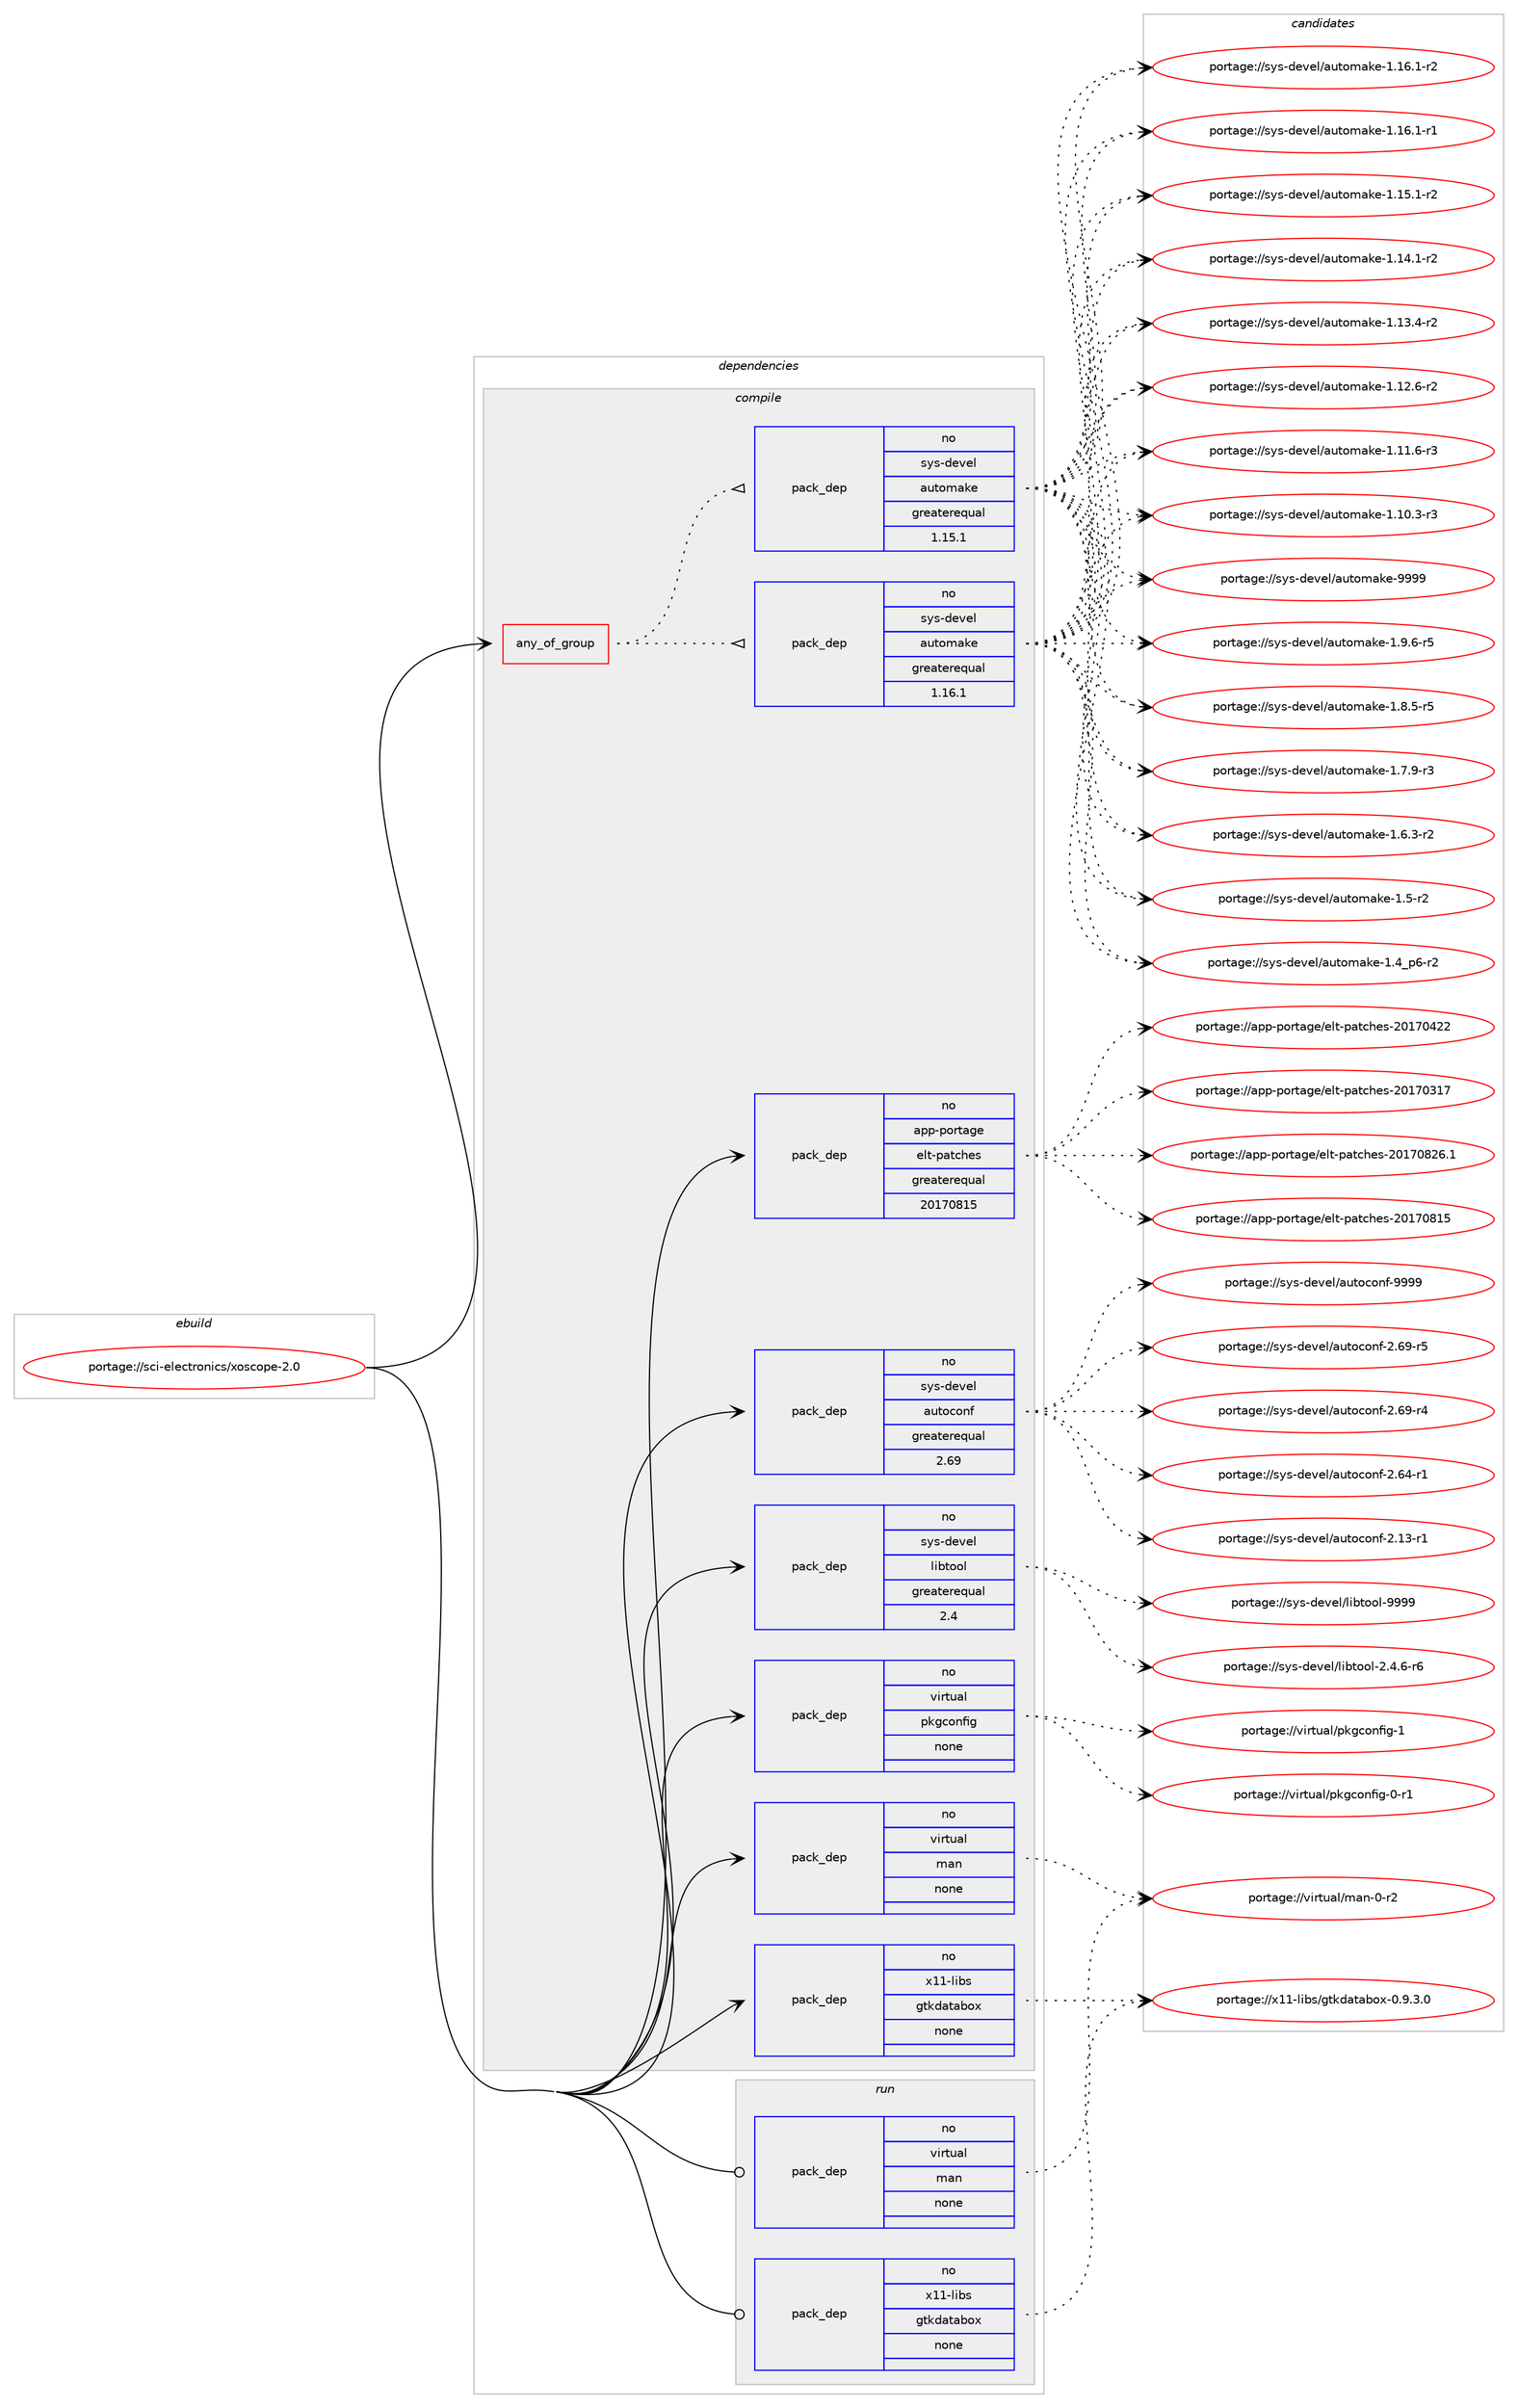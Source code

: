 digraph prolog {

# *************
# Graph options
# *************

newrank=true;
concentrate=true;
compound=true;
graph [rankdir=LR,fontname=Helvetica,fontsize=10,ranksep=1.5];#, ranksep=2.5, nodesep=0.2];
edge  [arrowhead=vee];
node  [fontname=Helvetica,fontsize=10];

# **********
# The ebuild
# **********

subgraph cluster_leftcol {
color=gray;
rank=same;
label=<<i>ebuild</i>>;
id [label="portage://sci-electronics/xoscope-2.0", color=red, width=4, href="../sci-electronics/xoscope-2.0.svg"];
}

# ****************
# The dependencies
# ****************

subgraph cluster_midcol {
color=gray;
label=<<i>dependencies</i>>;
subgraph cluster_compile {
fillcolor="#eeeeee";
style=filled;
label=<<i>compile</i>>;
subgraph any1506 {
dependency93498 [label=<<TABLE BORDER="0" CELLBORDER="1" CELLSPACING="0" CELLPADDING="4"><TR><TD CELLPADDING="10">any_of_group</TD></TR></TABLE>>, shape=none, color=red];subgraph pack72894 {
dependency93499 [label=<<TABLE BORDER="0" CELLBORDER="1" CELLSPACING="0" CELLPADDING="4" WIDTH="220"><TR><TD ROWSPAN="6" CELLPADDING="30">pack_dep</TD></TR><TR><TD WIDTH="110">no</TD></TR><TR><TD>sys-devel</TD></TR><TR><TD>automake</TD></TR><TR><TD>greaterequal</TD></TR><TR><TD>1.16.1</TD></TR></TABLE>>, shape=none, color=blue];
}
dependency93498:e -> dependency93499:w [weight=20,style="dotted",arrowhead="oinv"];
subgraph pack72895 {
dependency93500 [label=<<TABLE BORDER="0" CELLBORDER="1" CELLSPACING="0" CELLPADDING="4" WIDTH="220"><TR><TD ROWSPAN="6" CELLPADDING="30">pack_dep</TD></TR><TR><TD WIDTH="110">no</TD></TR><TR><TD>sys-devel</TD></TR><TR><TD>automake</TD></TR><TR><TD>greaterequal</TD></TR><TR><TD>1.15.1</TD></TR></TABLE>>, shape=none, color=blue];
}
dependency93498:e -> dependency93500:w [weight=20,style="dotted",arrowhead="oinv"];
}
id:e -> dependency93498:w [weight=20,style="solid",arrowhead="vee"];
subgraph pack72896 {
dependency93501 [label=<<TABLE BORDER="0" CELLBORDER="1" CELLSPACING="0" CELLPADDING="4" WIDTH="220"><TR><TD ROWSPAN="6" CELLPADDING="30">pack_dep</TD></TR><TR><TD WIDTH="110">no</TD></TR><TR><TD>app-portage</TD></TR><TR><TD>elt-patches</TD></TR><TR><TD>greaterequal</TD></TR><TR><TD>20170815</TD></TR></TABLE>>, shape=none, color=blue];
}
id:e -> dependency93501:w [weight=20,style="solid",arrowhead="vee"];
subgraph pack72897 {
dependency93502 [label=<<TABLE BORDER="0" CELLBORDER="1" CELLSPACING="0" CELLPADDING="4" WIDTH="220"><TR><TD ROWSPAN="6" CELLPADDING="30">pack_dep</TD></TR><TR><TD WIDTH="110">no</TD></TR><TR><TD>sys-devel</TD></TR><TR><TD>autoconf</TD></TR><TR><TD>greaterequal</TD></TR><TR><TD>2.69</TD></TR></TABLE>>, shape=none, color=blue];
}
id:e -> dependency93502:w [weight=20,style="solid",arrowhead="vee"];
subgraph pack72898 {
dependency93503 [label=<<TABLE BORDER="0" CELLBORDER="1" CELLSPACING="0" CELLPADDING="4" WIDTH="220"><TR><TD ROWSPAN="6" CELLPADDING="30">pack_dep</TD></TR><TR><TD WIDTH="110">no</TD></TR><TR><TD>sys-devel</TD></TR><TR><TD>libtool</TD></TR><TR><TD>greaterequal</TD></TR><TR><TD>2.4</TD></TR></TABLE>>, shape=none, color=blue];
}
id:e -> dependency93503:w [weight=20,style="solid",arrowhead="vee"];
subgraph pack72899 {
dependency93504 [label=<<TABLE BORDER="0" CELLBORDER="1" CELLSPACING="0" CELLPADDING="4" WIDTH="220"><TR><TD ROWSPAN="6" CELLPADDING="30">pack_dep</TD></TR><TR><TD WIDTH="110">no</TD></TR><TR><TD>virtual</TD></TR><TR><TD>man</TD></TR><TR><TD>none</TD></TR><TR><TD></TD></TR></TABLE>>, shape=none, color=blue];
}
id:e -> dependency93504:w [weight=20,style="solid",arrowhead="vee"];
subgraph pack72900 {
dependency93505 [label=<<TABLE BORDER="0" CELLBORDER="1" CELLSPACING="0" CELLPADDING="4" WIDTH="220"><TR><TD ROWSPAN="6" CELLPADDING="30">pack_dep</TD></TR><TR><TD WIDTH="110">no</TD></TR><TR><TD>virtual</TD></TR><TR><TD>pkgconfig</TD></TR><TR><TD>none</TD></TR><TR><TD></TD></TR></TABLE>>, shape=none, color=blue];
}
id:e -> dependency93505:w [weight=20,style="solid",arrowhead="vee"];
subgraph pack72901 {
dependency93506 [label=<<TABLE BORDER="0" CELLBORDER="1" CELLSPACING="0" CELLPADDING="4" WIDTH="220"><TR><TD ROWSPAN="6" CELLPADDING="30">pack_dep</TD></TR><TR><TD WIDTH="110">no</TD></TR><TR><TD>x11-libs</TD></TR><TR><TD>gtkdatabox</TD></TR><TR><TD>none</TD></TR><TR><TD></TD></TR></TABLE>>, shape=none, color=blue];
}
id:e -> dependency93506:w [weight=20,style="solid",arrowhead="vee"];
}
subgraph cluster_compileandrun {
fillcolor="#eeeeee";
style=filled;
label=<<i>compile and run</i>>;
}
subgraph cluster_run {
fillcolor="#eeeeee";
style=filled;
label=<<i>run</i>>;
subgraph pack72902 {
dependency93507 [label=<<TABLE BORDER="0" CELLBORDER="1" CELLSPACING="0" CELLPADDING="4" WIDTH="220"><TR><TD ROWSPAN="6" CELLPADDING="30">pack_dep</TD></TR><TR><TD WIDTH="110">no</TD></TR><TR><TD>virtual</TD></TR><TR><TD>man</TD></TR><TR><TD>none</TD></TR><TR><TD></TD></TR></TABLE>>, shape=none, color=blue];
}
id:e -> dependency93507:w [weight=20,style="solid",arrowhead="odot"];
subgraph pack72903 {
dependency93508 [label=<<TABLE BORDER="0" CELLBORDER="1" CELLSPACING="0" CELLPADDING="4" WIDTH="220"><TR><TD ROWSPAN="6" CELLPADDING="30">pack_dep</TD></TR><TR><TD WIDTH="110">no</TD></TR><TR><TD>x11-libs</TD></TR><TR><TD>gtkdatabox</TD></TR><TR><TD>none</TD></TR><TR><TD></TD></TR></TABLE>>, shape=none, color=blue];
}
id:e -> dependency93508:w [weight=20,style="solid",arrowhead="odot"];
}
}

# **************
# The candidates
# **************

subgraph cluster_choices {
rank=same;
color=gray;
label=<<i>candidates</i>>;

subgraph choice72894 {
color=black;
nodesep=1;
choice115121115451001011181011084797117116111109971071014557575757 [label="portage://sys-devel/automake-9999", color=red, width=4,href="../sys-devel/automake-9999.svg"];
choice115121115451001011181011084797117116111109971071014549465746544511453 [label="portage://sys-devel/automake-1.9.6-r5", color=red, width=4,href="../sys-devel/automake-1.9.6-r5.svg"];
choice115121115451001011181011084797117116111109971071014549465646534511453 [label="portage://sys-devel/automake-1.8.5-r5", color=red, width=4,href="../sys-devel/automake-1.8.5-r5.svg"];
choice115121115451001011181011084797117116111109971071014549465546574511451 [label="portage://sys-devel/automake-1.7.9-r3", color=red, width=4,href="../sys-devel/automake-1.7.9-r3.svg"];
choice115121115451001011181011084797117116111109971071014549465446514511450 [label="portage://sys-devel/automake-1.6.3-r2", color=red, width=4,href="../sys-devel/automake-1.6.3-r2.svg"];
choice11512111545100101118101108479711711611110997107101454946534511450 [label="portage://sys-devel/automake-1.5-r2", color=red, width=4,href="../sys-devel/automake-1.5-r2.svg"];
choice115121115451001011181011084797117116111109971071014549465295112544511450 [label="portage://sys-devel/automake-1.4_p6-r2", color=red, width=4,href="../sys-devel/automake-1.4_p6-r2.svg"];
choice11512111545100101118101108479711711611110997107101454946495446494511450 [label="portage://sys-devel/automake-1.16.1-r2", color=red, width=4,href="../sys-devel/automake-1.16.1-r2.svg"];
choice11512111545100101118101108479711711611110997107101454946495446494511449 [label="portage://sys-devel/automake-1.16.1-r1", color=red, width=4,href="../sys-devel/automake-1.16.1-r1.svg"];
choice11512111545100101118101108479711711611110997107101454946495346494511450 [label="portage://sys-devel/automake-1.15.1-r2", color=red, width=4,href="../sys-devel/automake-1.15.1-r2.svg"];
choice11512111545100101118101108479711711611110997107101454946495246494511450 [label="portage://sys-devel/automake-1.14.1-r2", color=red, width=4,href="../sys-devel/automake-1.14.1-r2.svg"];
choice11512111545100101118101108479711711611110997107101454946495146524511450 [label="portage://sys-devel/automake-1.13.4-r2", color=red, width=4,href="../sys-devel/automake-1.13.4-r2.svg"];
choice11512111545100101118101108479711711611110997107101454946495046544511450 [label="portage://sys-devel/automake-1.12.6-r2", color=red, width=4,href="../sys-devel/automake-1.12.6-r2.svg"];
choice11512111545100101118101108479711711611110997107101454946494946544511451 [label="portage://sys-devel/automake-1.11.6-r3", color=red, width=4,href="../sys-devel/automake-1.11.6-r3.svg"];
choice11512111545100101118101108479711711611110997107101454946494846514511451 [label="portage://sys-devel/automake-1.10.3-r3", color=red, width=4,href="../sys-devel/automake-1.10.3-r3.svg"];
dependency93499:e -> choice115121115451001011181011084797117116111109971071014557575757:w [style=dotted,weight="100"];
dependency93499:e -> choice115121115451001011181011084797117116111109971071014549465746544511453:w [style=dotted,weight="100"];
dependency93499:e -> choice115121115451001011181011084797117116111109971071014549465646534511453:w [style=dotted,weight="100"];
dependency93499:e -> choice115121115451001011181011084797117116111109971071014549465546574511451:w [style=dotted,weight="100"];
dependency93499:e -> choice115121115451001011181011084797117116111109971071014549465446514511450:w [style=dotted,weight="100"];
dependency93499:e -> choice11512111545100101118101108479711711611110997107101454946534511450:w [style=dotted,weight="100"];
dependency93499:e -> choice115121115451001011181011084797117116111109971071014549465295112544511450:w [style=dotted,weight="100"];
dependency93499:e -> choice11512111545100101118101108479711711611110997107101454946495446494511450:w [style=dotted,weight="100"];
dependency93499:e -> choice11512111545100101118101108479711711611110997107101454946495446494511449:w [style=dotted,weight="100"];
dependency93499:e -> choice11512111545100101118101108479711711611110997107101454946495346494511450:w [style=dotted,weight="100"];
dependency93499:e -> choice11512111545100101118101108479711711611110997107101454946495246494511450:w [style=dotted,weight="100"];
dependency93499:e -> choice11512111545100101118101108479711711611110997107101454946495146524511450:w [style=dotted,weight="100"];
dependency93499:e -> choice11512111545100101118101108479711711611110997107101454946495046544511450:w [style=dotted,weight="100"];
dependency93499:e -> choice11512111545100101118101108479711711611110997107101454946494946544511451:w [style=dotted,weight="100"];
dependency93499:e -> choice11512111545100101118101108479711711611110997107101454946494846514511451:w [style=dotted,weight="100"];
}
subgraph choice72895 {
color=black;
nodesep=1;
choice115121115451001011181011084797117116111109971071014557575757 [label="portage://sys-devel/automake-9999", color=red, width=4,href="../sys-devel/automake-9999.svg"];
choice115121115451001011181011084797117116111109971071014549465746544511453 [label="portage://sys-devel/automake-1.9.6-r5", color=red, width=4,href="../sys-devel/automake-1.9.6-r5.svg"];
choice115121115451001011181011084797117116111109971071014549465646534511453 [label="portage://sys-devel/automake-1.8.5-r5", color=red, width=4,href="../sys-devel/automake-1.8.5-r5.svg"];
choice115121115451001011181011084797117116111109971071014549465546574511451 [label="portage://sys-devel/automake-1.7.9-r3", color=red, width=4,href="../sys-devel/automake-1.7.9-r3.svg"];
choice115121115451001011181011084797117116111109971071014549465446514511450 [label="portage://sys-devel/automake-1.6.3-r2", color=red, width=4,href="../sys-devel/automake-1.6.3-r2.svg"];
choice11512111545100101118101108479711711611110997107101454946534511450 [label="portage://sys-devel/automake-1.5-r2", color=red, width=4,href="../sys-devel/automake-1.5-r2.svg"];
choice115121115451001011181011084797117116111109971071014549465295112544511450 [label="portage://sys-devel/automake-1.4_p6-r2", color=red, width=4,href="../sys-devel/automake-1.4_p6-r2.svg"];
choice11512111545100101118101108479711711611110997107101454946495446494511450 [label="portage://sys-devel/automake-1.16.1-r2", color=red, width=4,href="../sys-devel/automake-1.16.1-r2.svg"];
choice11512111545100101118101108479711711611110997107101454946495446494511449 [label="portage://sys-devel/automake-1.16.1-r1", color=red, width=4,href="../sys-devel/automake-1.16.1-r1.svg"];
choice11512111545100101118101108479711711611110997107101454946495346494511450 [label="portage://sys-devel/automake-1.15.1-r2", color=red, width=4,href="../sys-devel/automake-1.15.1-r2.svg"];
choice11512111545100101118101108479711711611110997107101454946495246494511450 [label="portage://sys-devel/automake-1.14.1-r2", color=red, width=4,href="../sys-devel/automake-1.14.1-r2.svg"];
choice11512111545100101118101108479711711611110997107101454946495146524511450 [label="portage://sys-devel/automake-1.13.4-r2", color=red, width=4,href="../sys-devel/automake-1.13.4-r2.svg"];
choice11512111545100101118101108479711711611110997107101454946495046544511450 [label="portage://sys-devel/automake-1.12.6-r2", color=red, width=4,href="../sys-devel/automake-1.12.6-r2.svg"];
choice11512111545100101118101108479711711611110997107101454946494946544511451 [label="portage://sys-devel/automake-1.11.6-r3", color=red, width=4,href="../sys-devel/automake-1.11.6-r3.svg"];
choice11512111545100101118101108479711711611110997107101454946494846514511451 [label="portage://sys-devel/automake-1.10.3-r3", color=red, width=4,href="../sys-devel/automake-1.10.3-r3.svg"];
dependency93500:e -> choice115121115451001011181011084797117116111109971071014557575757:w [style=dotted,weight="100"];
dependency93500:e -> choice115121115451001011181011084797117116111109971071014549465746544511453:w [style=dotted,weight="100"];
dependency93500:e -> choice115121115451001011181011084797117116111109971071014549465646534511453:w [style=dotted,weight="100"];
dependency93500:e -> choice115121115451001011181011084797117116111109971071014549465546574511451:w [style=dotted,weight="100"];
dependency93500:e -> choice115121115451001011181011084797117116111109971071014549465446514511450:w [style=dotted,weight="100"];
dependency93500:e -> choice11512111545100101118101108479711711611110997107101454946534511450:w [style=dotted,weight="100"];
dependency93500:e -> choice115121115451001011181011084797117116111109971071014549465295112544511450:w [style=dotted,weight="100"];
dependency93500:e -> choice11512111545100101118101108479711711611110997107101454946495446494511450:w [style=dotted,weight="100"];
dependency93500:e -> choice11512111545100101118101108479711711611110997107101454946495446494511449:w [style=dotted,weight="100"];
dependency93500:e -> choice11512111545100101118101108479711711611110997107101454946495346494511450:w [style=dotted,weight="100"];
dependency93500:e -> choice11512111545100101118101108479711711611110997107101454946495246494511450:w [style=dotted,weight="100"];
dependency93500:e -> choice11512111545100101118101108479711711611110997107101454946495146524511450:w [style=dotted,weight="100"];
dependency93500:e -> choice11512111545100101118101108479711711611110997107101454946495046544511450:w [style=dotted,weight="100"];
dependency93500:e -> choice11512111545100101118101108479711711611110997107101454946494946544511451:w [style=dotted,weight="100"];
dependency93500:e -> choice11512111545100101118101108479711711611110997107101454946494846514511451:w [style=dotted,weight="100"];
}
subgraph choice72896 {
color=black;
nodesep=1;
choice971121124511211111411697103101471011081164511297116991041011154550484955485650544649 [label="portage://app-portage/elt-patches-20170826.1", color=red, width=4,href="../app-portage/elt-patches-20170826.1.svg"];
choice97112112451121111141169710310147101108116451129711699104101115455048495548564953 [label="portage://app-portage/elt-patches-20170815", color=red, width=4,href="../app-portage/elt-patches-20170815.svg"];
choice97112112451121111141169710310147101108116451129711699104101115455048495548525050 [label="portage://app-portage/elt-patches-20170422", color=red, width=4,href="../app-portage/elt-patches-20170422.svg"];
choice97112112451121111141169710310147101108116451129711699104101115455048495548514955 [label="portage://app-portage/elt-patches-20170317", color=red, width=4,href="../app-portage/elt-patches-20170317.svg"];
dependency93501:e -> choice971121124511211111411697103101471011081164511297116991041011154550484955485650544649:w [style=dotted,weight="100"];
dependency93501:e -> choice97112112451121111141169710310147101108116451129711699104101115455048495548564953:w [style=dotted,weight="100"];
dependency93501:e -> choice97112112451121111141169710310147101108116451129711699104101115455048495548525050:w [style=dotted,weight="100"];
dependency93501:e -> choice97112112451121111141169710310147101108116451129711699104101115455048495548514955:w [style=dotted,weight="100"];
}
subgraph choice72897 {
color=black;
nodesep=1;
choice115121115451001011181011084797117116111991111101024557575757 [label="portage://sys-devel/autoconf-9999", color=red, width=4,href="../sys-devel/autoconf-9999.svg"];
choice1151211154510010111810110847971171161119911111010245504654574511453 [label="portage://sys-devel/autoconf-2.69-r5", color=red, width=4,href="../sys-devel/autoconf-2.69-r5.svg"];
choice1151211154510010111810110847971171161119911111010245504654574511452 [label="portage://sys-devel/autoconf-2.69-r4", color=red, width=4,href="../sys-devel/autoconf-2.69-r4.svg"];
choice1151211154510010111810110847971171161119911111010245504654524511449 [label="portage://sys-devel/autoconf-2.64-r1", color=red, width=4,href="../sys-devel/autoconf-2.64-r1.svg"];
choice1151211154510010111810110847971171161119911111010245504649514511449 [label="portage://sys-devel/autoconf-2.13-r1", color=red, width=4,href="../sys-devel/autoconf-2.13-r1.svg"];
dependency93502:e -> choice115121115451001011181011084797117116111991111101024557575757:w [style=dotted,weight="100"];
dependency93502:e -> choice1151211154510010111810110847971171161119911111010245504654574511453:w [style=dotted,weight="100"];
dependency93502:e -> choice1151211154510010111810110847971171161119911111010245504654574511452:w [style=dotted,weight="100"];
dependency93502:e -> choice1151211154510010111810110847971171161119911111010245504654524511449:w [style=dotted,weight="100"];
dependency93502:e -> choice1151211154510010111810110847971171161119911111010245504649514511449:w [style=dotted,weight="100"];
}
subgraph choice72898 {
color=black;
nodesep=1;
choice1151211154510010111810110847108105981161111111084557575757 [label="portage://sys-devel/libtool-9999", color=red, width=4,href="../sys-devel/libtool-9999.svg"];
choice1151211154510010111810110847108105981161111111084550465246544511454 [label="portage://sys-devel/libtool-2.4.6-r6", color=red, width=4,href="../sys-devel/libtool-2.4.6-r6.svg"];
dependency93503:e -> choice1151211154510010111810110847108105981161111111084557575757:w [style=dotted,weight="100"];
dependency93503:e -> choice1151211154510010111810110847108105981161111111084550465246544511454:w [style=dotted,weight="100"];
}
subgraph choice72899 {
color=black;
nodesep=1;
choice11810511411611797108471099711045484511450 [label="portage://virtual/man-0-r2", color=red, width=4,href="../virtual/man-0-r2.svg"];
dependency93504:e -> choice11810511411611797108471099711045484511450:w [style=dotted,weight="100"];
}
subgraph choice72900 {
color=black;
nodesep=1;
choice1181051141161179710847112107103991111101021051034549 [label="portage://virtual/pkgconfig-1", color=red, width=4,href="../virtual/pkgconfig-1.svg"];
choice11810511411611797108471121071039911111010210510345484511449 [label="portage://virtual/pkgconfig-0-r1", color=red, width=4,href="../virtual/pkgconfig-0-r1.svg"];
dependency93505:e -> choice1181051141161179710847112107103991111101021051034549:w [style=dotted,weight="100"];
dependency93505:e -> choice11810511411611797108471121071039911111010210510345484511449:w [style=dotted,weight="100"];
}
subgraph choice72901 {
color=black;
nodesep=1;
choice12049494510810598115471031161071009711697981111204548465746514648 [label="portage://x11-libs/gtkdatabox-0.9.3.0", color=red, width=4,href="../x11-libs/gtkdatabox-0.9.3.0.svg"];
dependency93506:e -> choice12049494510810598115471031161071009711697981111204548465746514648:w [style=dotted,weight="100"];
}
subgraph choice72902 {
color=black;
nodesep=1;
choice11810511411611797108471099711045484511450 [label="portage://virtual/man-0-r2", color=red, width=4,href="../virtual/man-0-r2.svg"];
dependency93507:e -> choice11810511411611797108471099711045484511450:w [style=dotted,weight="100"];
}
subgraph choice72903 {
color=black;
nodesep=1;
choice12049494510810598115471031161071009711697981111204548465746514648 [label="portage://x11-libs/gtkdatabox-0.9.3.0", color=red, width=4,href="../x11-libs/gtkdatabox-0.9.3.0.svg"];
dependency93508:e -> choice12049494510810598115471031161071009711697981111204548465746514648:w [style=dotted,weight="100"];
}
}

}
